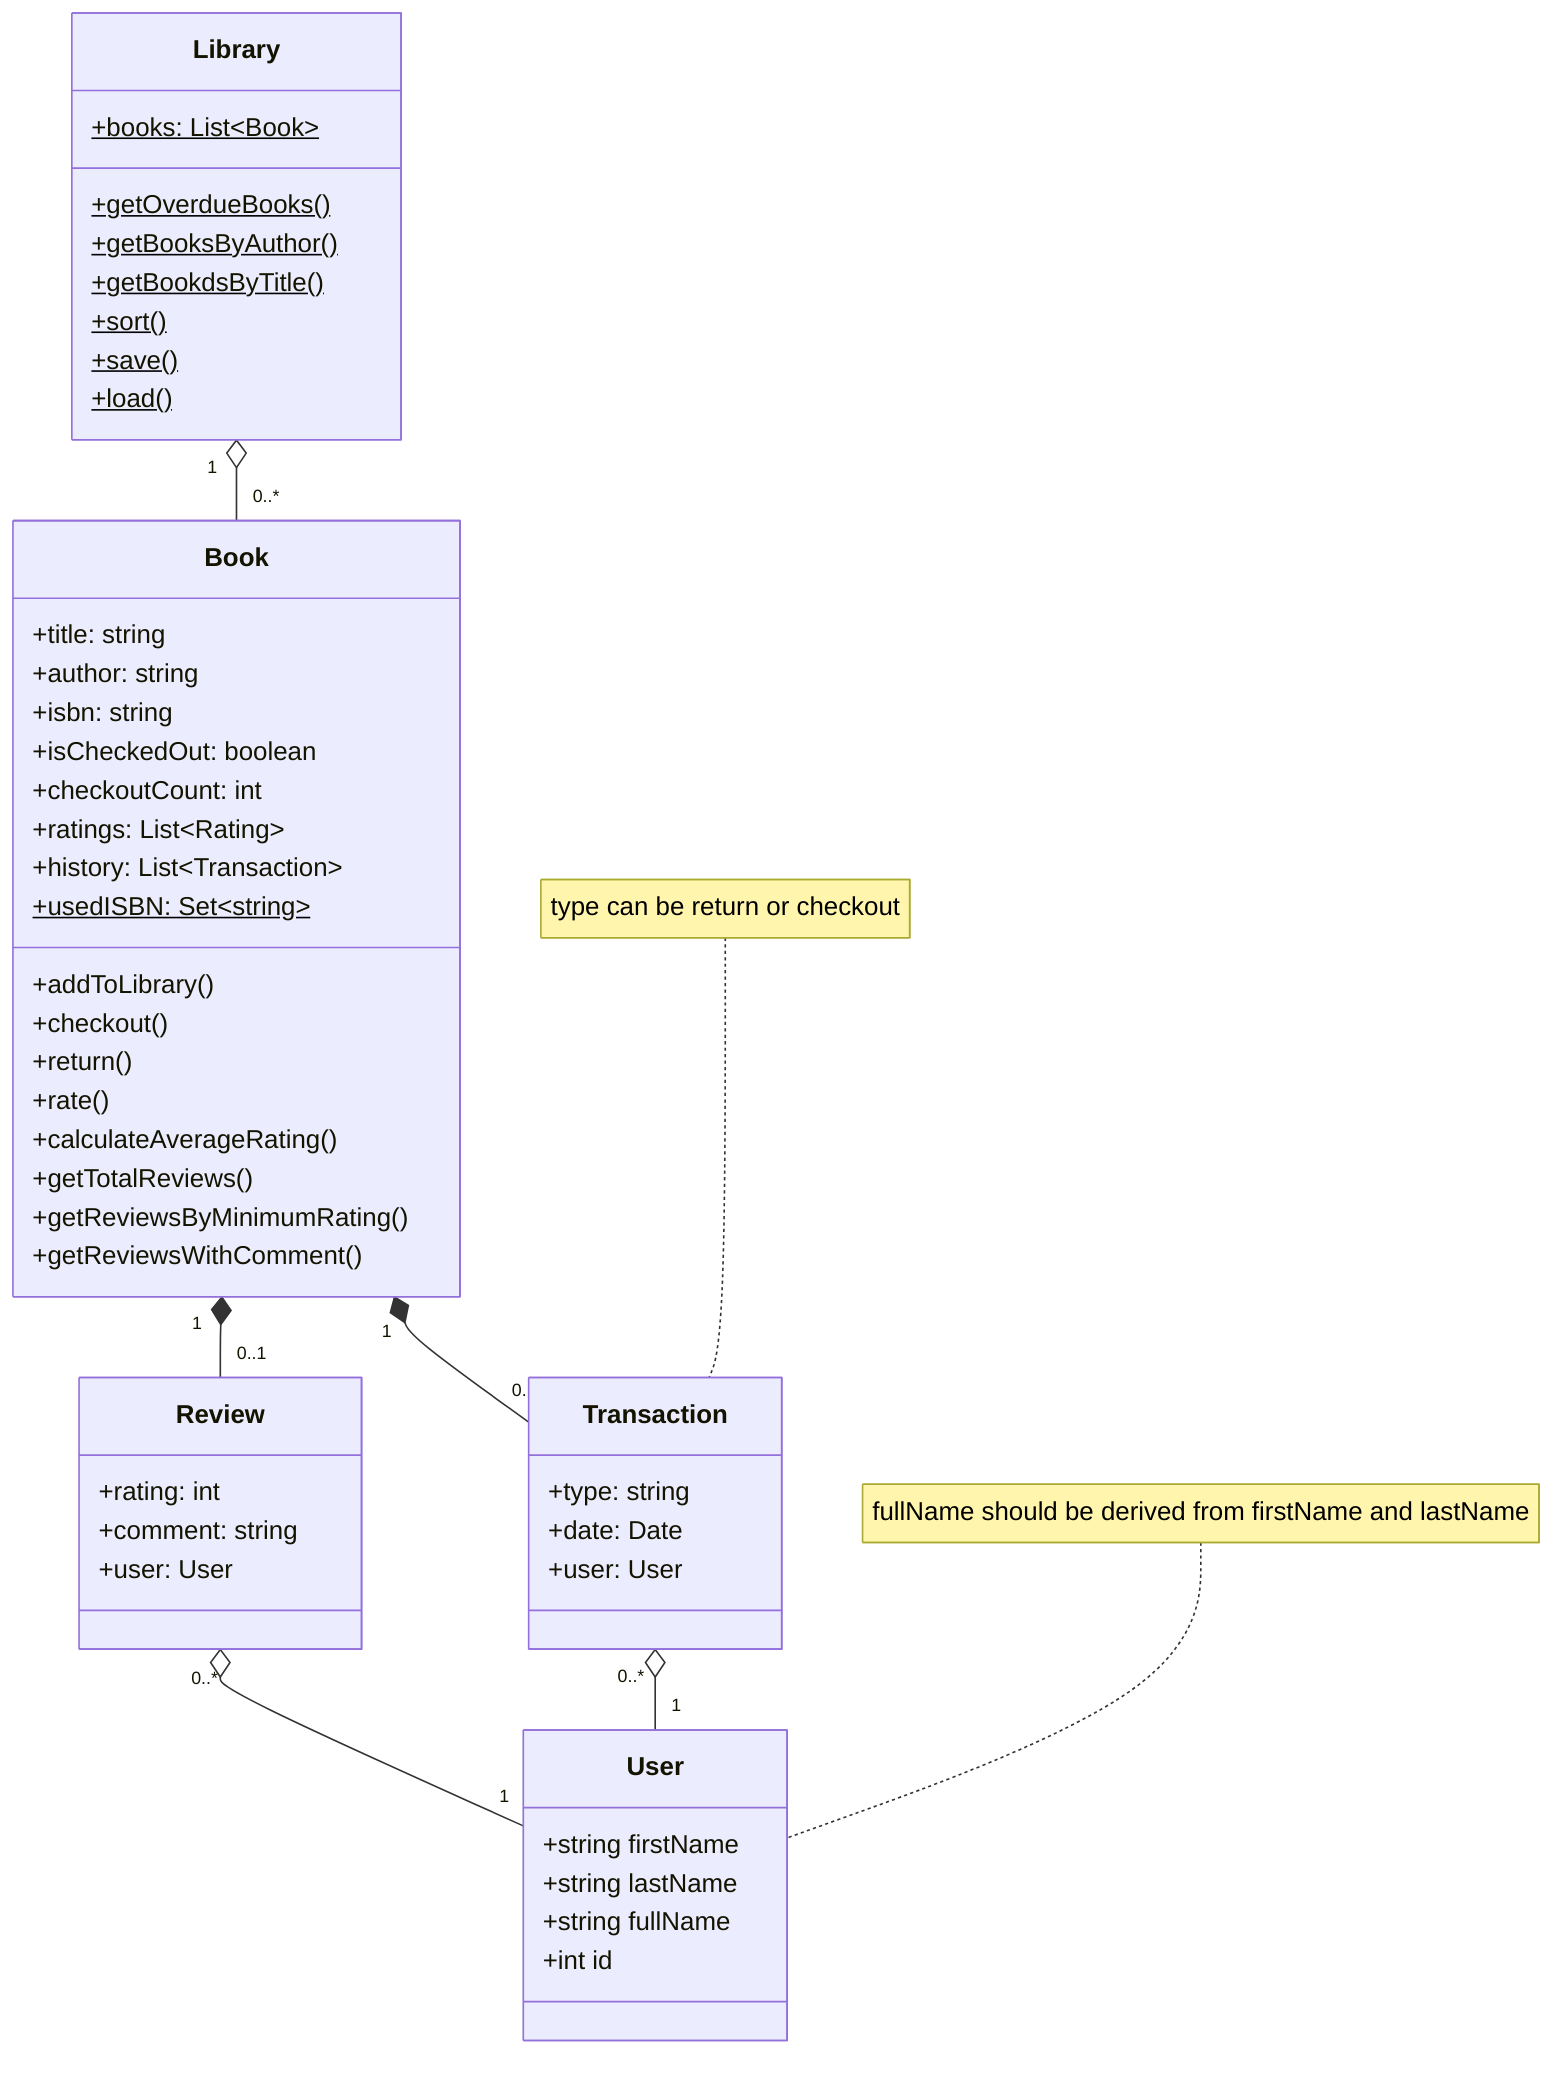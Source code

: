 ---
Library Management System
---

classDiagram
    class User{
        +string firstName
        +string lastName
        +string fullName
        +int id
    }

    note for User "fullName should be derived from firstName and lastName"

    class Book{
        +title: string
        +author: string
        +isbn: string
        +isCheckedOut: boolean
        +checkoutCount: int
        +ratings: List~Rating~
        +history: List~Transaction~
        +usedISBN: Set~string~$
        +addToLibrary()
        +checkout()
        +return()
        +rate()
        +calculateAverageRating()
        +getTotalReviews()
        +getReviewsByMinimumRating()
        +getReviewsWithComment()
    }
    
    class Transaction{
        +type: string
        +date: Date
        +user: User
    }

    note for Transaction "type can be return or checkout"

    class Library{
        +books: List~Book~$
        +getOverdueBooks()$
        +getBooksByAuthor()$
        +getBookdsByTitle()$
        +sort()$
        +save()$
        +load()$
    }

    class Review{
        +rating: int
        +comment: string
        +user: User
    }

    Library "1" o-- "0..*" Book
    Review "0..*" o-- "1" User
    Book "1" *-- "0..1" Review
    Book "1" *-- "0..*" Transaction
    Transaction "0..*" o-- "1" User